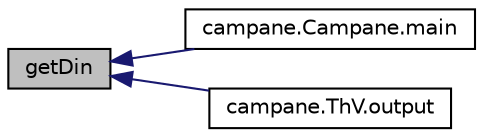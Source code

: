 digraph "getDin"
{
 // INTERACTIVE_SVG=YES
  edge [fontname="Helvetica",fontsize="10",labelfontname="Helvetica",labelfontsize="10"];
  node [fontname="Helvetica",fontsize="10",shape=record];
  rankdir="LR";
  Node10 [label="getDin",height=0.2,width=0.4,color="black", fillcolor="grey75", style="filled", fontcolor="black"];
  Node10 -> Node11 [dir="back",color="midnightblue",fontsize="10",style="solid"];
  Node11 [label="campane.Campane.main",height=0.2,width=0.4,color="black", fillcolor="white", style="filled",URL="$classcampane_1_1_campane.html#a8b260eecbaabcef8473fd87ada040682",tooltip="vengono creati i 3 thread che contengono il suono delle campane;vengono fatti partire e si fanno part..."];
  Node10 -> Node12 [dir="back",color="midnightblue",fontsize="10",style="solid"];
  Node12 [label="campane.ThV.output",height=0.2,width=0.4,color="black", fillcolor="white", style="filled",URL="$classcampane_1_1_th_v.html#a7437b254e19e7e12fc2ec99945f4ecea"];
}
